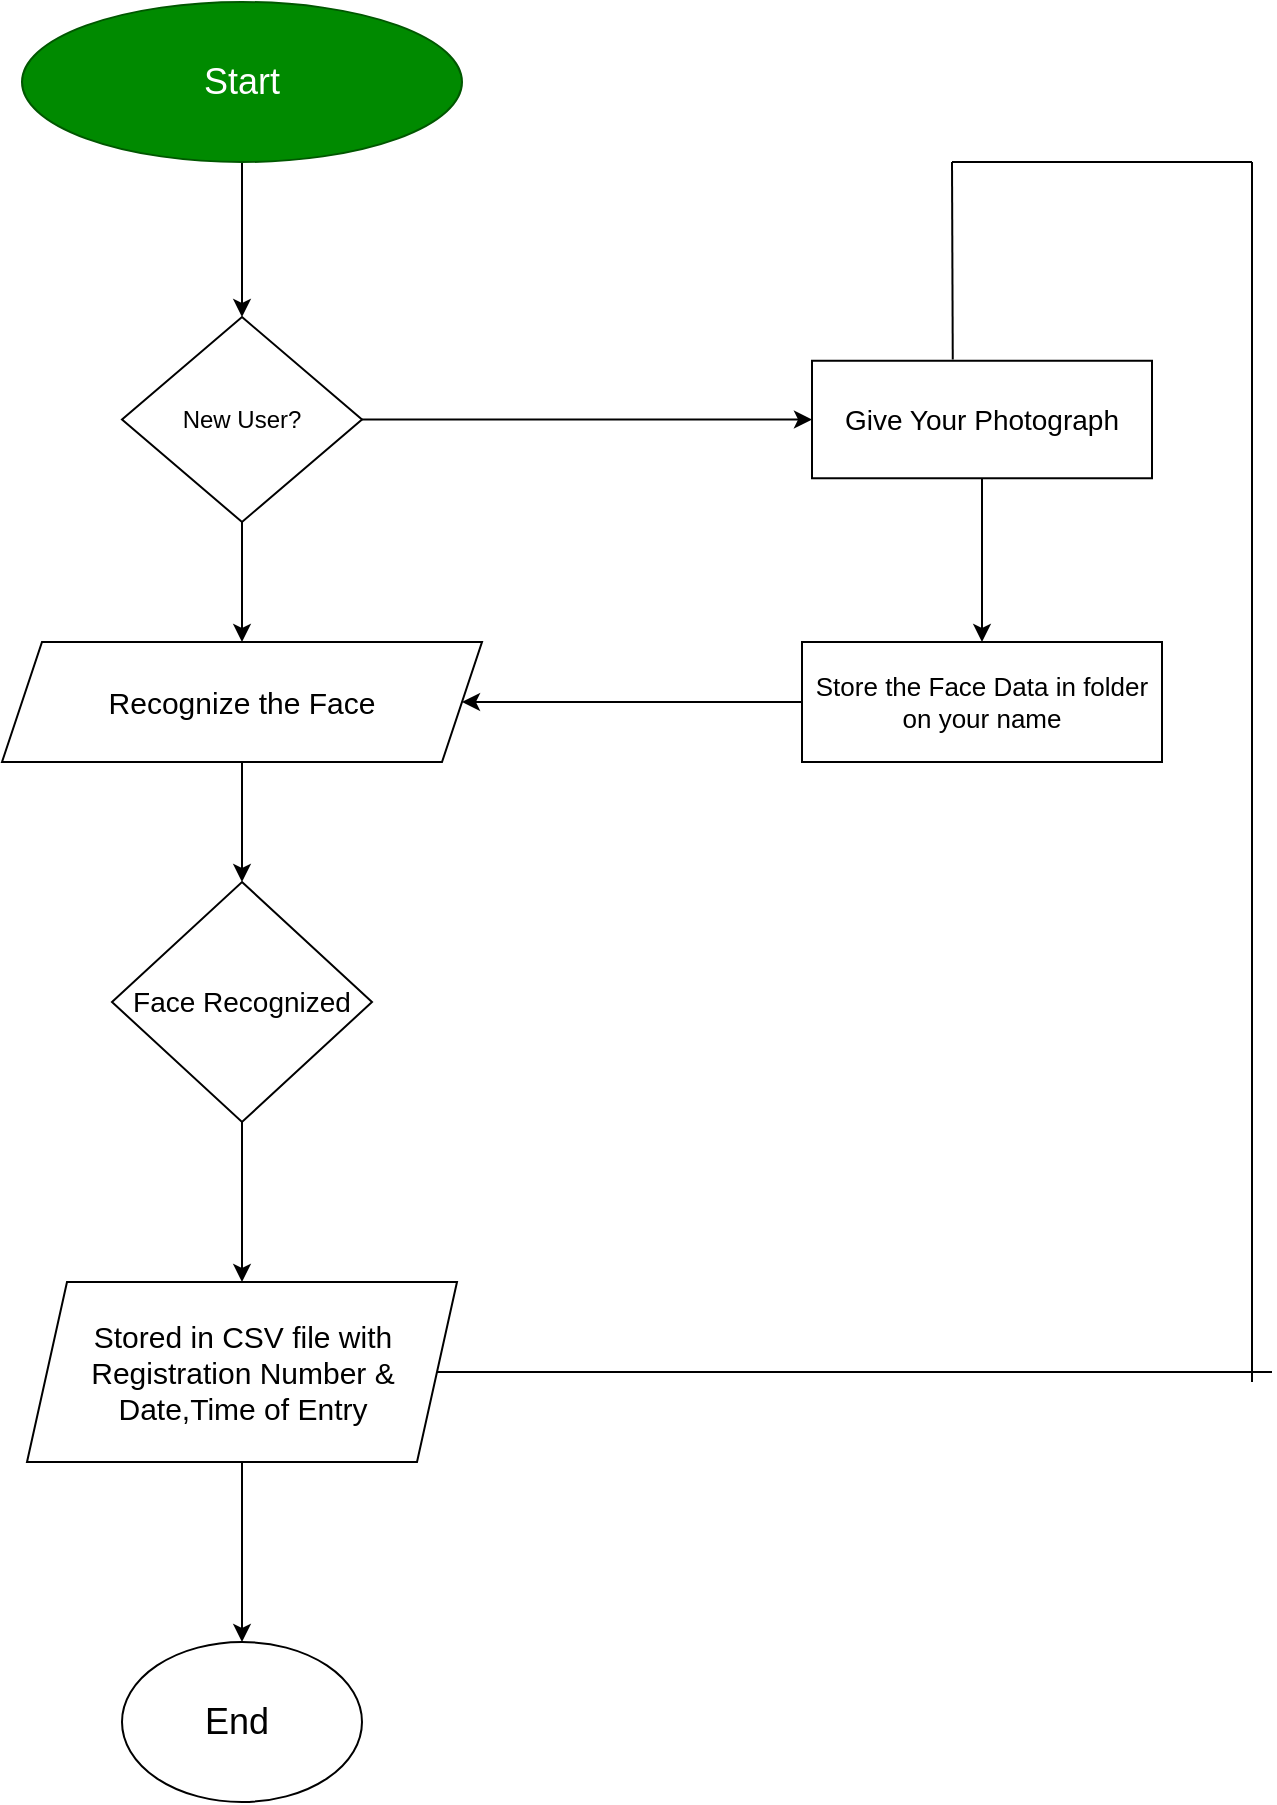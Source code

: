 <mxfile version="28.0.7">
  <diagram name="Page-1" id="8I_IUX1fx3-4VJ_a7lVE">
    <mxGraphModel dx="1965" dy="3243" grid="1" gridSize="10" guides="1" tooltips="1" connect="1" arrows="1" fold="1" page="1" pageScale="1" pageWidth="850" pageHeight="1100" math="0" shadow="0">
      <root>
        <mxCell id="0" />
        <mxCell id="1" parent="0" />
        <mxCell id="6eVdthLz5_2hBX5ZofS5-13" value="" style="edgeStyle=orthogonalEdgeStyle;rounded=0;orthogonalLoop=1;jettySize=auto;html=1;" edge="1" parent="1" source="6eVdthLz5_2hBX5ZofS5-1" target="6eVdthLz5_2hBX5ZofS5-12">
          <mxGeometry relative="1" as="geometry" />
        </mxCell>
        <mxCell id="6eVdthLz5_2hBX5ZofS5-1" value="&lt;font style=&quot;font-size: 18px;&quot;&gt;Start&lt;/font&gt;" style="ellipse;whiteSpace=wrap;html=1;fillColor=light-dark(#008A00,#009900);fontColor=#ffffff;strokeColor=#005700;" vertex="1" parent="1">
          <mxGeometry x="205" y="-2180" width="220" height="80" as="geometry" />
        </mxCell>
        <mxCell id="6eVdthLz5_2hBX5ZofS5-24" value="" style="edgeStyle=orthogonalEdgeStyle;rounded=0;orthogonalLoop=1;jettySize=auto;html=1;" edge="1" parent="1" source="6eVdthLz5_2hBX5ZofS5-3" target="6eVdthLz5_2hBX5ZofS5-10">
          <mxGeometry relative="1" as="geometry" />
        </mxCell>
        <mxCell id="6eVdthLz5_2hBX5ZofS5-3" value="&lt;font style=&quot;font-size: 14px; color: light-dark(rgb(0, 0, 0), rgb(0, 0, 0));&quot;&gt;Give Your Photograph&lt;/font&gt;" style="rounded=0;whiteSpace=wrap;html=1;fillColor=light-dark(#FFFFFF,#6600CC);" vertex="1" parent="1">
          <mxGeometry x="600" y="-2000.62" width="170" height="58.75" as="geometry" />
        </mxCell>
        <mxCell id="6eVdthLz5_2hBX5ZofS5-23" value="" style="edgeStyle=orthogonalEdgeStyle;rounded=0;orthogonalLoop=1;jettySize=auto;html=1;" edge="1" parent="1" source="6eVdthLz5_2hBX5ZofS5-5" target="6eVdthLz5_2hBX5ZofS5-6">
          <mxGeometry relative="1" as="geometry" />
        </mxCell>
        <mxCell id="6eVdthLz5_2hBX5ZofS5-5" value="&lt;font style=&quot;font-size: 14px; color: light-dark(rgb(0, 0, 0), rgb(0, 0, 0));&quot;&gt;Face Recognized&lt;/font&gt;" style="rhombus;whiteSpace=wrap;html=1;fillColor=light-dark(#FFFFFF,#B5739D);" vertex="1" parent="1">
          <mxGeometry x="250" y="-1740" width="130" height="120" as="geometry" />
        </mxCell>
        <mxCell id="6eVdthLz5_2hBX5ZofS5-20" value="" style="edgeStyle=orthogonalEdgeStyle;rounded=0;orthogonalLoop=1;jettySize=auto;html=1;" edge="1" parent="1" source="6eVdthLz5_2hBX5ZofS5-6" target="6eVdthLz5_2hBX5ZofS5-9">
          <mxGeometry relative="1" as="geometry" />
        </mxCell>
        <mxCell id="6eVdthLz5_2hBX5ZofS5-6" value="&lt;font style=&quot;font-size: 15px; color: light-dark(rgb(0, 0, 0), rgb(0, 0, 0));&quot;&gt;Stored in CSV file with Registration Number &amp;amp; Date,Time of Entry&lt;/font&gt;" style="shape=parallelogram;perimeter=parallelogramPerimeter;whiteSpace=wrap;html=1;fixedSize=1;fillColor=light-dark(#FFFFFF,#CC6600);" vertex="1" parent="1">
          <mxGeometry x="207.5" y="-1540" width="215" height="90" as="geometry" />
        </mxCell>
        <mxCell id="6eVdthLz5_2hBX5ZofS5-15" value="" style="edgeStyle=orthogonalEdgeStyle;rounded=0;orthogonalLoop=1;jettySize=auto;html=1;" edge="1" parent="1" source="6eVdthLz5_2hBX5ZofS5-8" target="6eVdthLz5_2hBX5ZofS5-5">
          <mxGeometry relative="1" as="geometry" />
        </mxCell>
        <mxCell id="6eVdthLz5_2hBX5ZofS5-8" value="&lt;font style=&quot;font-size: 15px; color: light-dark(rgb(0, 0, 0), rgb(0, 0, 0));&quot;&gt;Recognize the Face&lt;/font&gt;" style="shape=parallelogram;perimeter=parallelogramPerimeter;whiteSpace=wrap;html=1;fixedSize=1;fillColor=light-dark(#FFFFFF,#CC0066);" vertex="1" parent="1">
          <mxGeometry x="195" y="-1860" width="240" height="60" as="geometry" />
        </mxCell>
        <mxCell id="6eVdthLz5_2hBX5ZofS5-9" value="&lt;font style=&quot;font-size: 18px; color: light-dark(rgb(0, 0, 0), rgb(0, 0, 0));&quot;&gt;End&amp;nbsp;&lt;/font&gt;" style="ellipse;whiteSpace=wrap;html=1;fillColor=light-dark(#FFFFFF,#EA6B66);" vertex="1" parent="1">
          <mxGeometry x="255" y="-1360" width="120" height="80" as="geometry" />
        </mxCell>
        <mxCell id="6eVdthLz5_2hBX5ZofS5-32" value="" style="edgeStyle=elbowEdgeStyle;rounded=0;orthogonalLoop=1;jettySize=auto;html=1;" edge="1" parent="1" source="6eVdthLz5_2hBX5ZofS5-10" target="6eVdthLz5_2hBX5ZofS5-8">
          <mxGeometry relative="1" as="geometry" />
        </mxCell>
        <mxCell id="6eVdthLz5_2hBX5ZofS5-10" value="&lt;font style=&quot;font-size: 13px; color: light-dark(rgb(0, 0, 0), rgb(0, 0, 0));&quot;&gt;Store the Face Data in folder on your name&lt;/font&gt;" style="rounded=0;whiteSpace=wrap;html=1;fillColor=light-dark(#FFFFFF,#66B2FF);" vertex="1" parent="1">
          <mxGeometry x="595" y="-1860" width="180" height="60" as="geometry" />
        </mxCell>
        <mxCell id="6eVdthLz5_2hBX5ZofS5-14" value="" style="edgeStyle=orthogonalEdgeStyle;rounded=0;orthogonalLoop=1;jettySize=auto;html=1;" edge="1" parent="1" source="6eVdthLz5_2hBX5ZofS5-12" target="6eVdthLz5_2hBX5ZofS5-8">
          <mxGeometry relative="1" as="geometry" />
        </mxCell>
        <mxCell id="6eVdthLz5_2hBX5ZofS5-33" style="edgeStyle=elbowEdgeStyle;rounded=0;orthogonalLoop=1;jettySize=auto;html=1;entryX=0;entryY=0.5;entryDx=0;entryDy=0;" edge="1" parent="1" source="6eVdthLz5_2hBX5ZofS5-12" target="6eVdthLz5_2hBX5ZofS5-3">
          <mxGeometry relative="1" as="geometry" />
        </mxCell>
        <mxCell id="6eVdthLz5_2hBX5ZofS5-12" value="&lt;font style=&quot;color: light-dark(rgb(0, 0, 0), rgb(0, 0, 0));&quot;&gt;New User?&lt;/font&gt;" style="rhombus;whiteSpace=wrap;html=1;fillColor=light-dark(#FFFFFF,#FF3333);" vertex="1" parent="1">
          <mxGeometry x="255" y="-2022.5" width="120" height="102.5" as="geometry" />
        </mxCell>
        <mxCell id="6eVdthLz5_2hBX5ZofS5-36" value="" style="endArrow=none;html=1;rounded=0;elbow=vertical;curved=1;exitX=1;exitY=0.5;exitDx=0;exitDy=0;" edge="1" parent="1" source="6eVdthLz5_2hBX5ZofS5-6">
          <mxGeometry width="50" height="50" relative="1" as="geometry">
            <mxPoint x="470" y="-1480" as="sourcePoint" />
            <mxPoint x="830" y="-1495" as="targetPoint" />
          </mxGeometry>
        </mxCell>
        <mxCell id="6eVdthLz5_2hBX5ZofS5-38" value="" style="endArrow=none;html=1;rounded=0;elbow=vertical;curved=1;" edge="1" parent="1">
          <mxGeometry width="50" height="50" relative="1" as="geometry">
            <mxPoint x="820" y="-1490" as="sourcePoint" />
            <mxPoint x="820" y="-2100" as="targetPoint" />
          </mxGeometry>
        </mxCell>
        <mxCell id="6eVdthLz5_2hBX5ZofS5-39" value="" style="endArrow=none;html=1;rounded=0;elbow=vertical;curved=1;" edge="1" parent="1">
          <mxGeometry width="50" height="50" relative="1" as="geometry">
            <mxPoint x="670" y="-2100" as="sourcePoint" />
            <mxPoint x="820" y="-2100" as="targetPoint" />
          </mxGeometry>
        </mxCell>
        <mxCell id="6eVdthLz5_2hBX5ZofS5-40" value="" style="endArrow=none;html=1;rounded=0;elbow=vertical;curved=1;exitX=0.414;exitY=-0.01;exitDx=0;exitDy=0;exitPerimeter=0;" edge="1" parent="1" source="6eVdthLz5_2hBX5ZofS5-3">
          <mxGeometry width="50" height="50" relative="1" as="geometry">
            <mxPoint x="690" y="-2010" as="sourcePoint" />
            <mxPoint x="670" y="-2100" as="targetPoint" />
          </mxGeometry>
        </mxCell>
      </root>
    </mxGraphModel>
  </diagram>
</mxfile>
